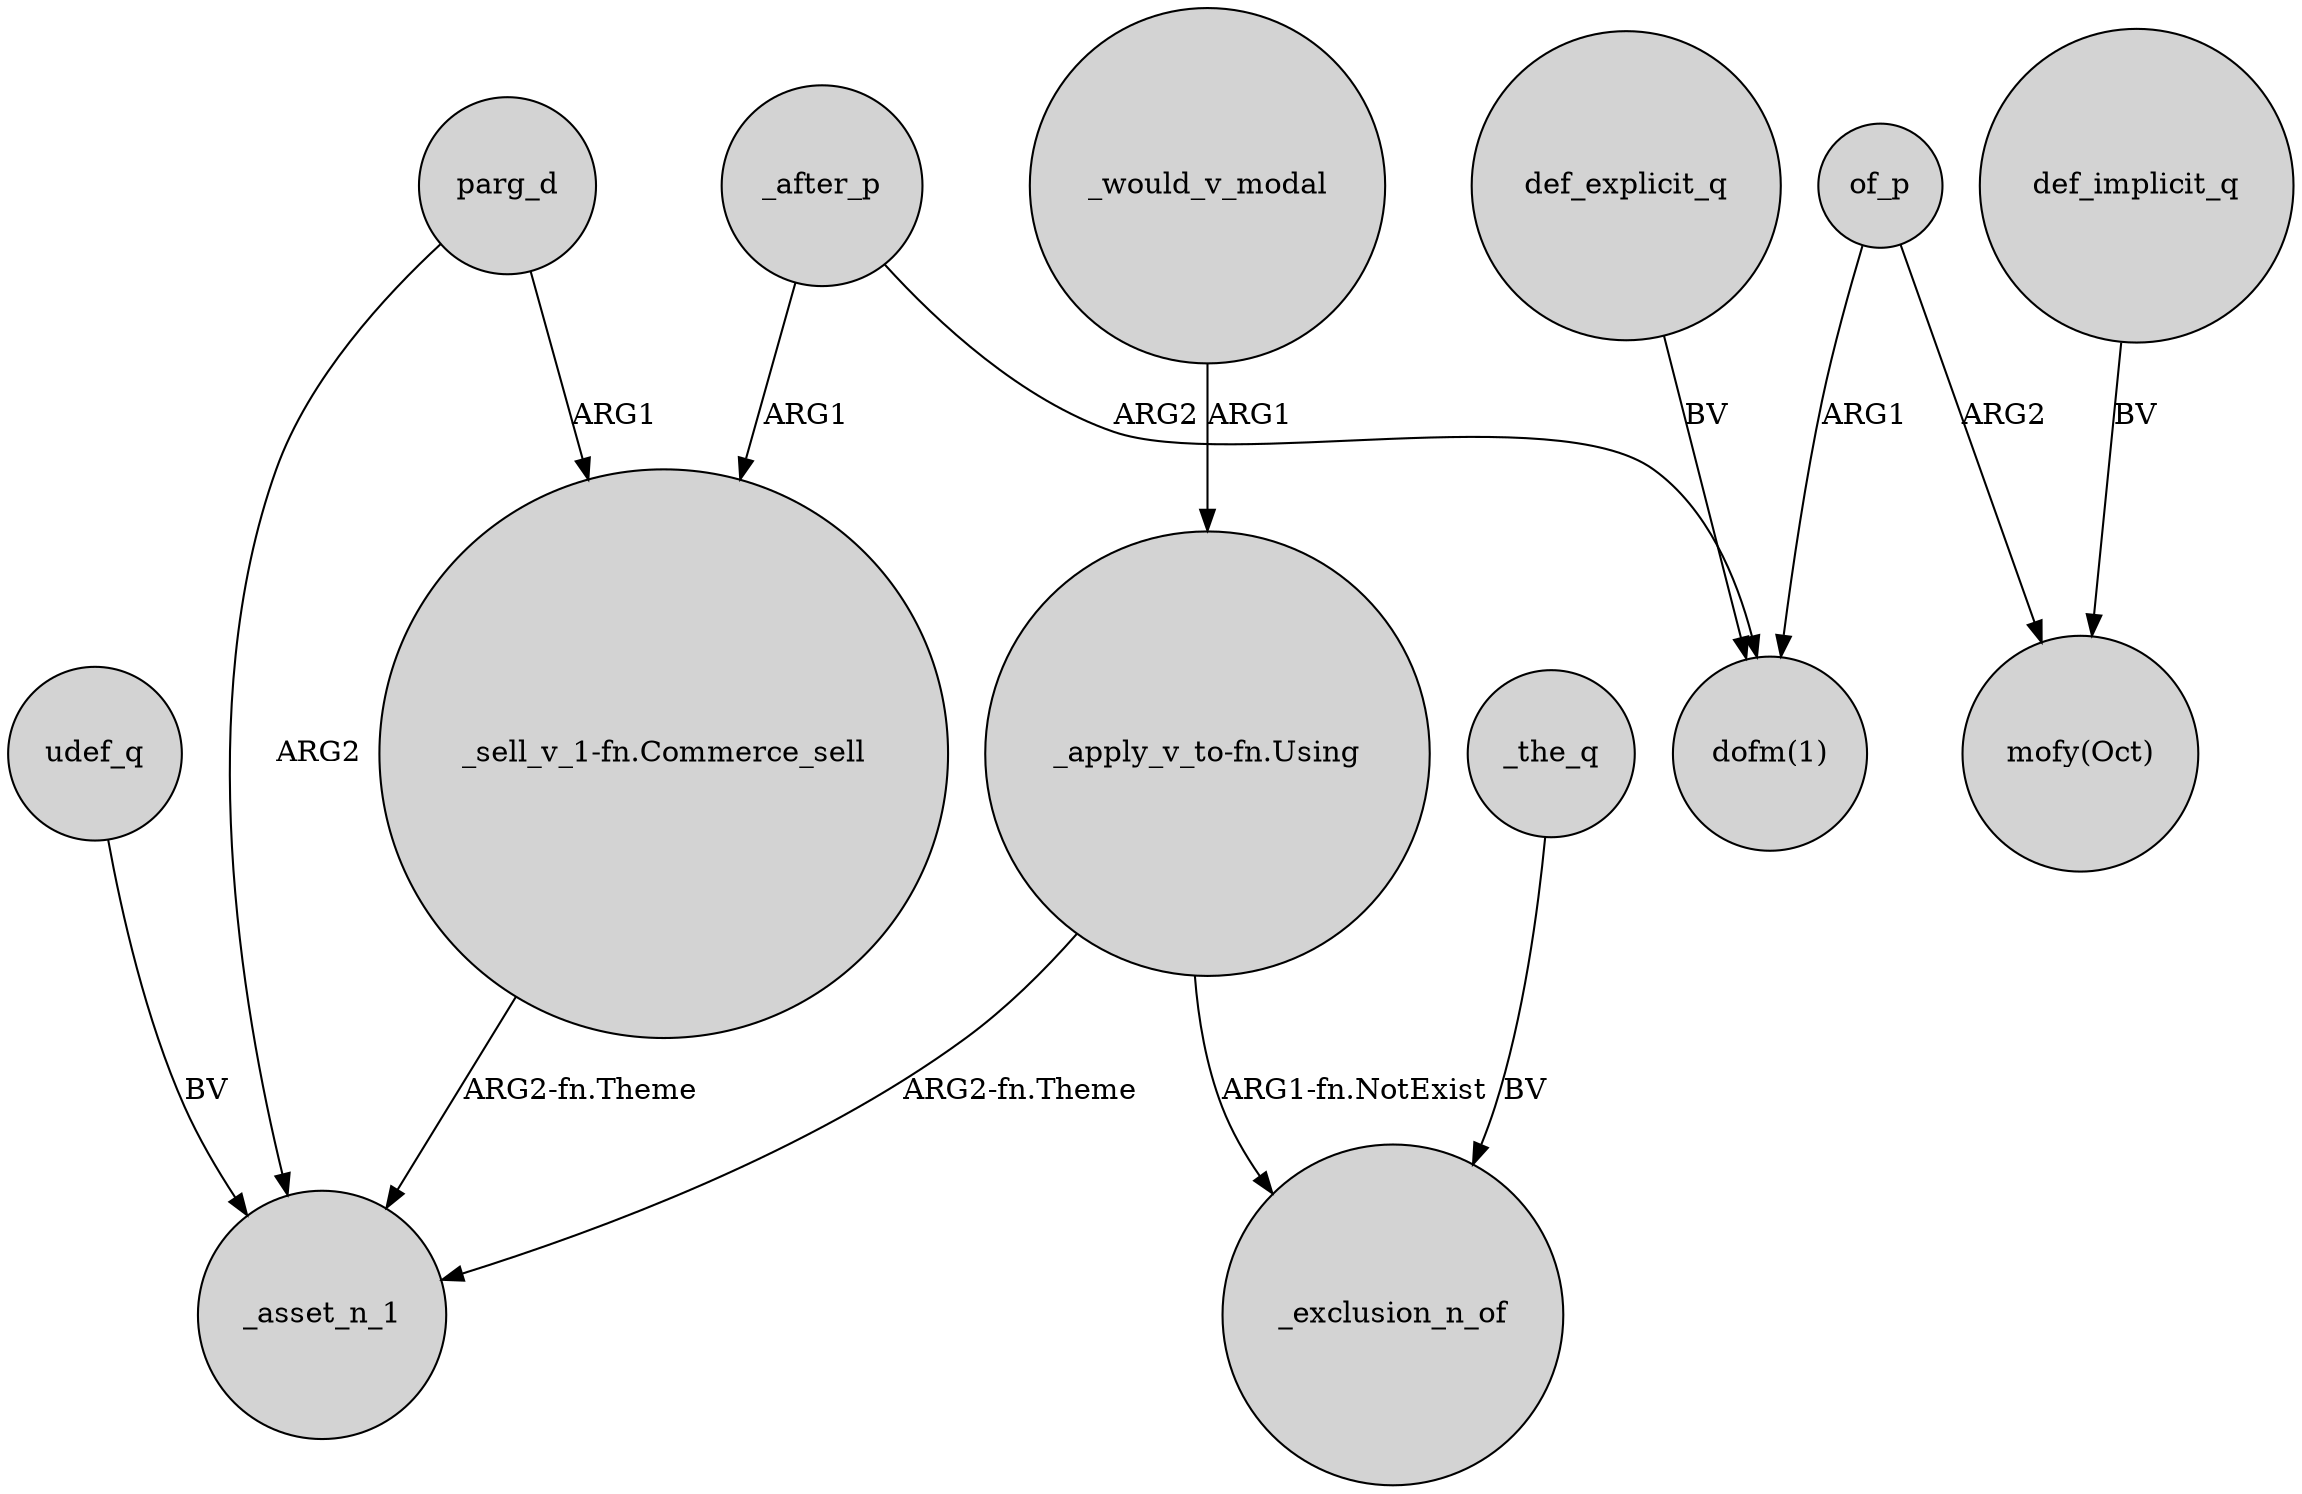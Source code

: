 digraph {
	node [shape=circle style=filled]
	parg_d -> "_sell_v_1-fn.Commerce_sell" [label=ARG1]
	parg_d -> _asset_n_1 [label=ARG2]
	of_p -> "mofy(Oct)" [label=ARG2]
	"_sell_v_1-fn.Commerce_sell" -> _asset_n_1 [label="ARG2-fn.Theme"]
	def_implicit_q -> "mofy(Oct)" [label=BV]
	udef_q -> _asset_n_1 [label=BV]
	_the_q -> _exclusion_n_of [label=BV]
	_after_p -> "_sell_v_1-fn.Commerce_sell" [label=ARG1]
	"_apply_v_to-fn.Using" -> _exclusion_n_of [label="ARG1-fn.NotExist"]
	def_explicit_q -> "dofm(1)" [label=BV]
	_would_v_modal -> "_apply_v_to-fn.Using" [label=ARG1]
	"_apply_v_to-fn.Using" -> _asset_n_1 [label="ARG2-fn.Theme"]
	of_p -> "dofm(1)" [label=ARG1]
	_after_p -> "dofm(1)" [label=ARG2]
}
